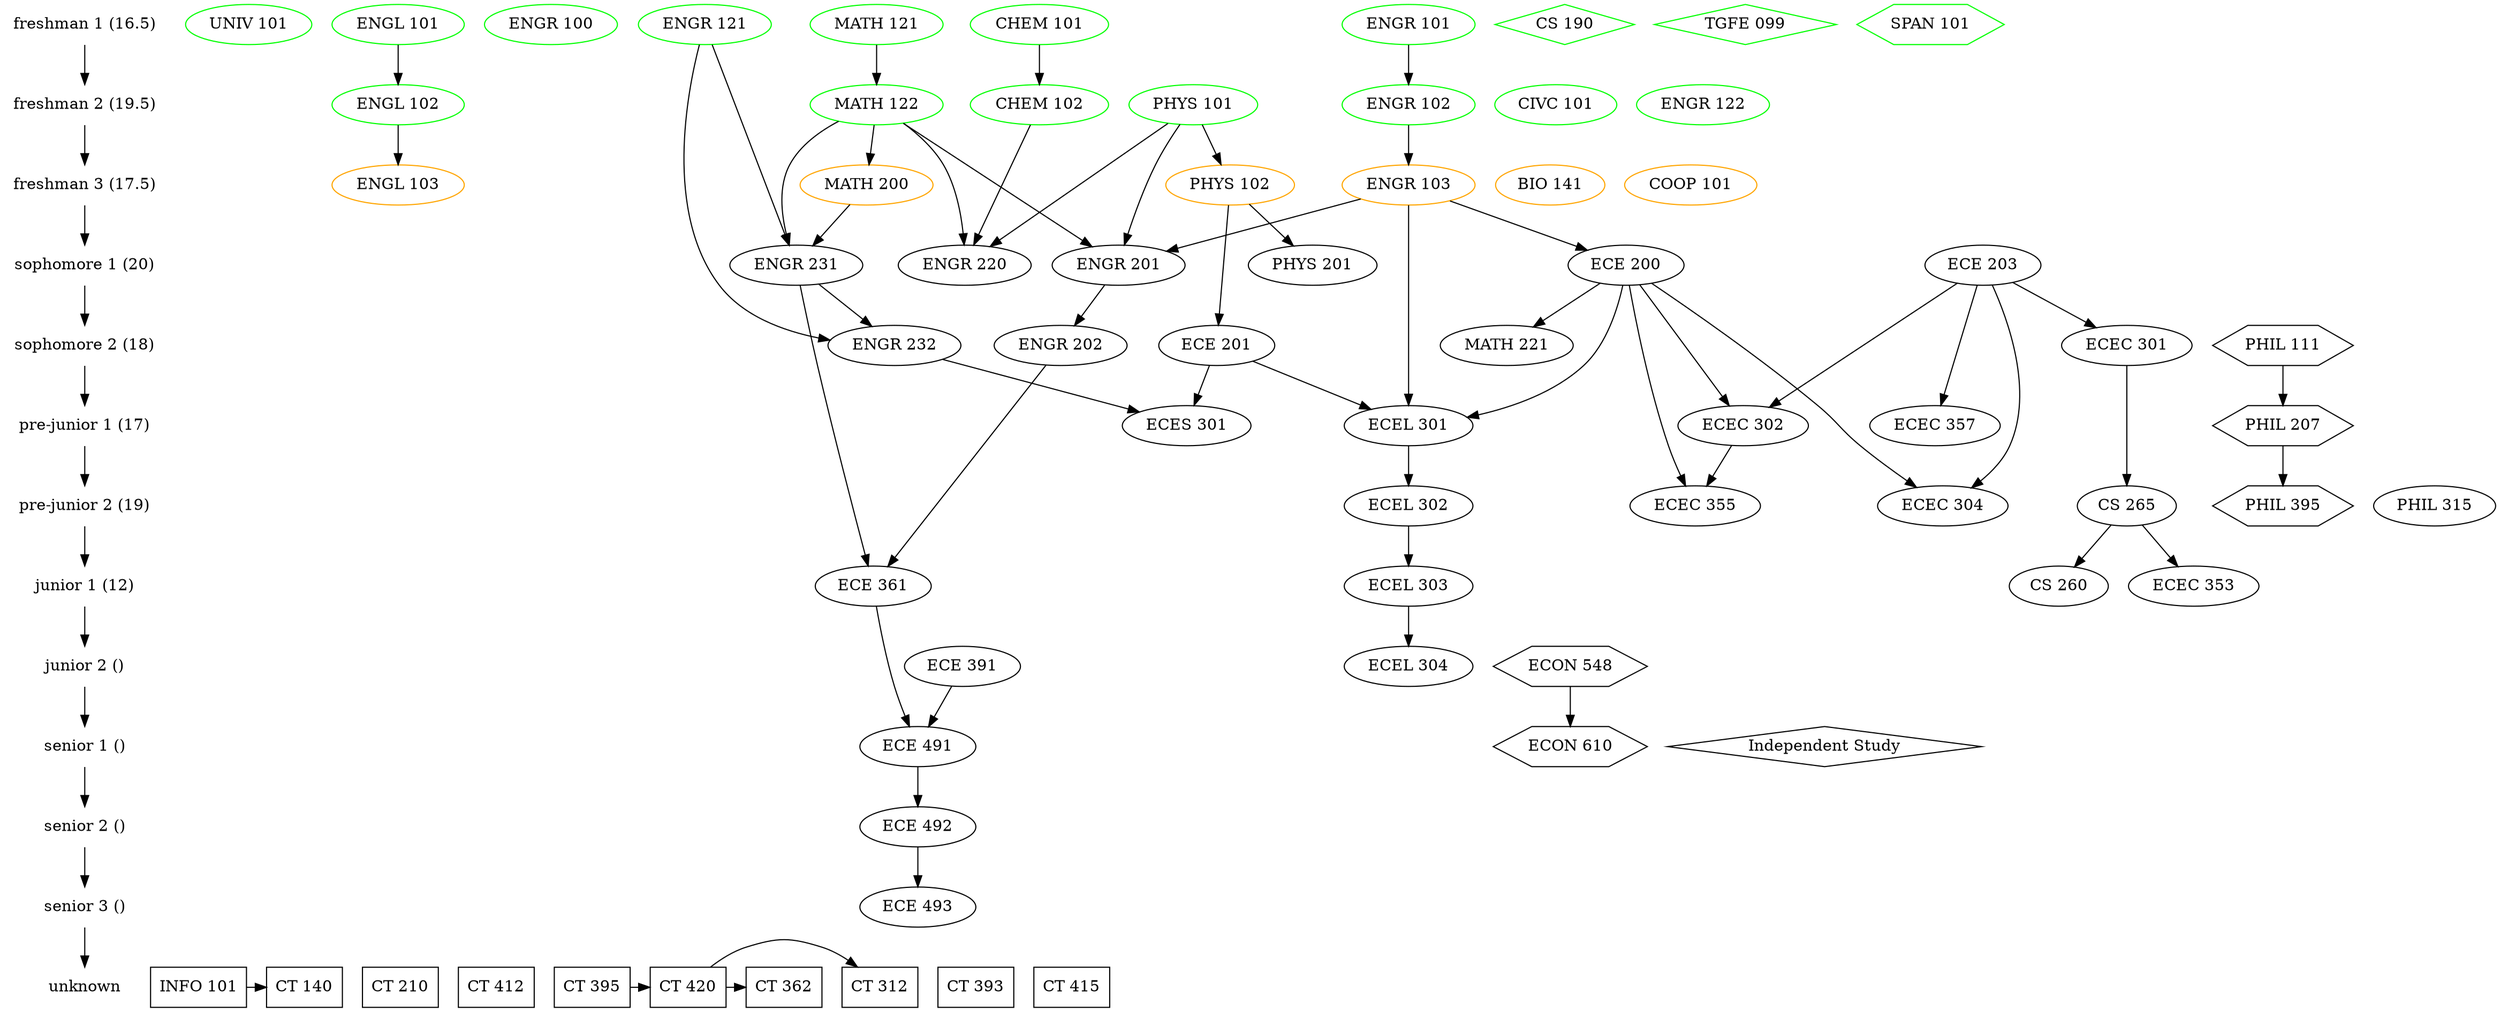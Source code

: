 /* Key:

color:
green = already taken
orange = currently taking
black = not taken

shape:
ellipse = fixed major degree requirement
diamond = free elective
hexagon = general education elective
box = minor degree requirement

*/

digraph Classes {

  { node [shape=plaintext]
    "freshman 1 (16.5)" ->
    "freshman 2 (19.5)" ->
    "freshman 3 (17.5)" ->
    "sophomore 1 (20)" ->
    "sophomore 2 (18)" ->
    "pre-junior 1 (17)" ->
    "pre-junior 2 (19)" ->
    "junior 1 (12)" ->
    "junior 2 ()" ->
    "senior 1 ()" ->
    "senior 2 ()" ->
    "senior 3 ()" ->
    "unknown"
  }

  { node [color=green]
    { rank=same "freshman 1 (16.5)"
      "UNIV 101"
      "ENGL 101"
      "ENGR 100"
      "CHEM 101"
      "ENGR 101"
      "ENGR 121"
      "MATH 121"

      // AP Credit
      "CS 190" [shape=diamond]
      "TGFE 099" [shape=diamond]
      "SPAN 101" [shape=hexagon]
    }
    { rank=same "freshman 2 (19.5)"
      "CIVC 101"
      "ENGL 102"
      "CHEM 102"
      "ENGR 102"
      "ENGR 122"
      "MATH 122"
      "PHYS 101"
    }
  }
  { node [color=orange]
    { rank=same "freshman 3 (17.5)"
      "ENGL 103"
      "ENGR 103"
      "BIO 141"
      "COOP 101"
      "PHYS 102"
      "MATH 200"
    }
  }
  { rank=same "sophomore 1 (20)"
    "ENGR 231"
    "PHYS 201"
    "ENGR 220"
    "ECE 200"
    "ENGR 201"
    "ECE 203"
  }
  { rank=same "sophomore 2 (18)"
    "ENGR 232"
    "MATH 221"
    "ECE 201"
    "ENGR 202"
    "ECEC 301"
    "PHIL 111" [shape=hexagon]
  }
  { rank=same "pre-junior 1 (17)"
    "ECES 301"
    "ECEC 302"
    "ECEL 301"
    "ECEC 357"
    "PHIL 207" [shape=hexagon]
  }
  { rank=same "pre-junior 2 (19)"
    "ECEC 304"
    "ECEC 355"
    "ECEL 302"
    "PHIL 315"
    "CS 265"
    "PHIL 395" [shape=hexagon]
  }
  { rank=same "junior 1 (12)"
    "ECEL 303"
    "ECE 361"
    "ECEC 353"
    "CS 260"
  }
  { rank=same "junior 2 ()"
    "ECEL 304"
    "ECE 391"
    "ECON 548" [shape=hexagon]
  }
  { rank=same "senior 1 ()"
    "ECE 491"
    "ECON 610" [shape=hexagon]
    "Independent Study" [shape=diamond]
  }
  { rank=same "senior 2 ()"
    "ECE 492"
  }
  { rank=same "senior 3 ()"
    "ECE 493"
  }
  { rank=same "unknown"
    "INFO 101" [shape=box]
    "CT 140" [shape=box]
    "CT 210" [shape=box]
    "CT 412" [shape=box]
    "CT 395" [shape=box]
    "CT 393" [shape=box]
    "CT 415" [shape=box]
    "CT 420" [shape=box]
    "CT 312" [shape=box]
    "CT 362" [shape=box]
  }

  // General Education/Liberal Studies

  "CIVC 101"
  "ENGL 101" -> "ENGL 102" -> "ENGL 103"
  "PHIL 315"
  "UNIV 101"

  "PHIL 111" -> "PHIL 207" -> "PHIL 395"
  "ECON 548" -> "ECON 610"

  // Foundation Requirements

  "BIO 141"
  "CHEM 101" -> "CHEM 102"
  "PHYS 101" -> "PHYS 102" -> "PHYS 201"
  "PHYS 102" -> "ECE 201"
  "MATH 121" -> "MATH 122" -> "MATH 200" -> "ENGR 231"
  "ENGR 101" -> "ENGR 102" -> "ENGR 103" -> "ECE 200" -> "MATH 221"
  "ECE 203"
  {"MATH 122" "PHYS 101" "ENGR 103"} -> "ENGR 201" -> "ENGR 202"
  {"CHEM 102" "MATH 122" "PHYS 101"} -> "ENGR 220"
  {"MATH 122" "ENGR 121"} -> "ENGR 231"
  {"ENGR 231" "ENGR 121"} -> "ENGR 232"

  // Professional Requirements

  "ECE 203" -> "ECEC 301" -> "CS 265" -> "CS 260"
  {"ENGR 202" "ENGR 231"} -> "ECE 361"
  {"ECE 391" "ECE 361"} -> "ECE 491" -> "ECE 492" -> "ECE 493"
  {"ECE 203" "ECE 200"} -> "ECEC 302"
  {"ECE 200" "ECE 203"} -> "ECEC 304"
  "CS 265" -> "ECEC 353"
  {"ECE 200" "ECEC 302"} -> "ECEC 355"
  "ECE 203" -> "ECEC 357"
  {"ENGR 103" "ECE 200" "ECE 201"} -> 
    "ECEL 301" -> "ECEL 302" -> "ECEL 303" -> "ECEL 304"
  {"ENGR 232" "ECE 201"} -> "ECES 301"

  // Minor in Security Technology

  "INFO 101" -> "CT 140"
  "CT 210"
  "CT 412"
  "CT 395" -> "CT 420" -> "CT 312"
  "CT 420" -> "CT 362"
  "CT 393"
  "CT 415"
}
